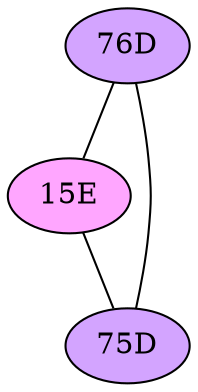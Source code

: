 // The Round Table
graph {
	"76D" [fillcolor="#D3A4FF" style=radial]
	"15E" [fillcolor="#FFA6FF" style=radial]
	"76D" -- "15E" [penwidth=1]
	"76D" [fillcolor="#D3A4FF" style=radial]
	"75D" [fillcolor="#D3A4FF" style=radial]
	"76D" -- "75D" [penwidth=1]
	"15E" [fillcolor="#FFA6FF" style=radial]
	"75D" [fillcolor="#D3A4FF" style=radial]
	"15E" -- "75D" [penwidth=1]
}
